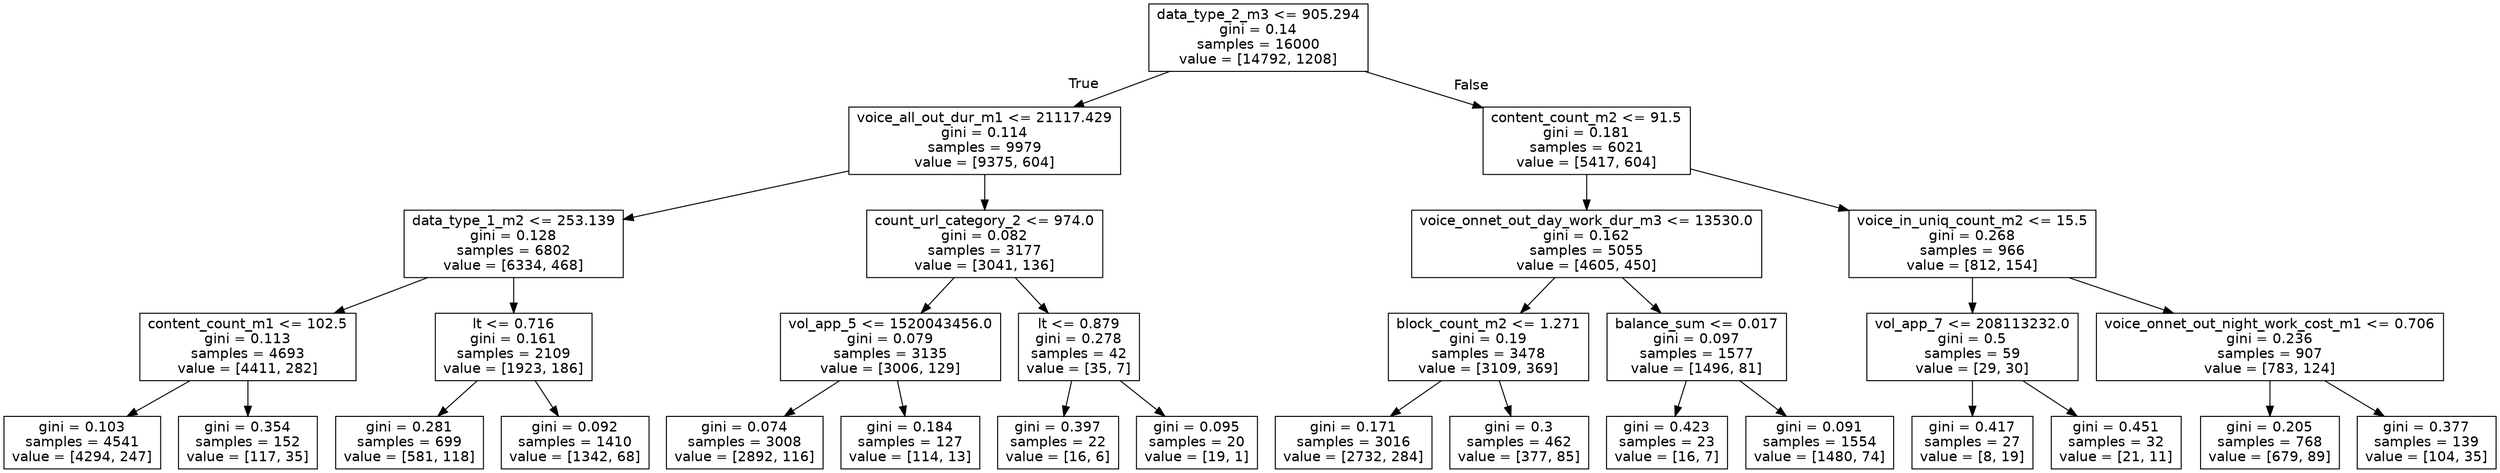 digraph Tree {
node [shape=box, fontname="helvetica"] ;
edge [fontname="helvetica"] ;
0 [label="data_type_2_m3 <= 905.294\ngini = 0.14\nsamples = 16000\nvalue = [14792, 1208]"] ;
1 [label="voice_all_out_dur_m1 <= 21117.429\ngini = 0.114\nsamples = 9979\nvalue = [9375, 604]"] ;
0 -> 1 [labeldistance=2.5, labelangle=45, headlabel="True"] ;
2 [label="data_type_1_m2 <= 253.139\ngini = 0.128\nsamples = 6802\nvalue = [6334, 468]"] ;
1 -> 2 ;
3 [label="content_count_m1 <= 102.5\ngini = 0.113\nsamples = 4693\nvalue = [4411, 282]"] ;
2 -> 3 ;
4 [label="gini = 0.103\nsamples = 4541\nvalue = [4294, 247]"] ;
3 -> 4 ;
5 [label="gini = 0.354\nsamples = 152\nvalue = [117, 35]"] ;
3 -> 5 ;
6 [label="lt <= 0.716\ngini = 0.161\nsamples = 2109\nvalue = [1923, 186]"] ;
2 -> 6 ;
7 [label="gini = 0.281\nsamples = 699\nvalue = [581, 118]"] ;
6 -> 7 ;
8 [label="gini = 0.092\nsamples = 1410\nvalue = [1342, 68]"] ;
6 -> 8 ;
9 [label="count_url_category_2 <= 974.0\ngini = 0.082\nsamples = 3177\nvalue = [3041, 136]"] ;
1 -> 9 ;
10 [label="vol_app_5 <= 1520043456.0\ngini = 0.079\nsamples = 3135\nvalue = [3006, 129]"] ;
9 -> 10 ;
11 [label="gini = 0.074\nsamples = 3008\nvalue = [2892, 116]"] ;
10 -> 11 ;
12 [label="gini = 0.184\nsamples = 127\nvalue = [114, 13]"] ;
10 -> 12 ;
13 [label="lt <= 0.879\ngini = 0.278\nsamples = 42\nvalue = [35, 7]"] ;
9 -> 13 ;
14 [label="gini = 0.397\nsamples = 22\nvalue = [16, 6]"] ;
13 -> 14 ;
15 [label="gini = 0.095\nsamples = 20\nvalue = [19, 1]"] ;
13 -> 15 ;
16 [label="content_count_m2 <= 91.5\ngini = 0.181\nsamples = 6021\nvalue = [5417, 604]"] ;
0 -> 16 [labeldistance=2.5, labelangle=-45, headlabel="False"] ;
17 [label="voice_onnet_out_day_work_dur_m3 <= 13530.0\ngini = 0.162\nsamples = 5055\nvalue = [4605, 450]"] ;
16 -> 17 ;
18 [label="block_count_m2 <= 1.271\ngini = 0.19\nsamples = 3478\nvalue = [3109, 369]"] ;
17 -> 18 ;
19 [label="gini = 0.171\nsamples = 3016\nvalue = [2732, 284]"] ;
18 -> 19 ;
20 [label="gini = 0.3\nsamples = 462\nvalue = [377, 85]"] ;
18 -> 20 ;
21 [label="balance_sum <= 0.017\ngini = 0.097\nsamples = 1577\nvalue = [1496, 81]"] ;
17 -> 21 ;
22 [label="gini = 0.423\nsamples = 23\nvalue = [16, 7]"] ;
21 -> 22 ;
23 [label="gini = 0.091\nsamples = 1554\nvalue = [1480, 74]"] ;
21 -> 23 ;
24 [label="voice_in_uniq_count_m2 <= 15.5\ngini = 0.268\nsamples = 966\nvalue = [812, 154]"] ;
16 -> 24 ;
25 [label="vol_app_7 <= 208113232.0\ngini = 0.5\nsamples = 59\nvalue = [29, 30]"] ;
24 -> 25 ;
26 [label="gini = 0.417\nsamples = 27\nvalue = [8, 19]"] ;
25 -> 26 ;
27 [label="gini = 0.451\nsamples = 32\nvalue = [21, 11]"] ;
25 -> 27 ;
28 [label="voice_onnet_out_night_work_cost_m1 <= 0.706\ngini = 0.236\nsamples = 907\nvalue = [783, 124]"] ;
24 -> 28 ;
29 [label="gini = 0.205\nsamples = 768\nvalue = [679, 89]"] ;
28 -> 29 ;
30 [label="gini = 0.377\nsamples = 139\nvalue = [104, 35]"] ;
28 -> 30 ;
}